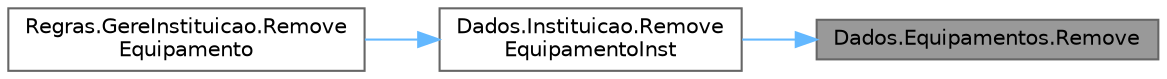 digraph "Dados.Equipamentos.Remove"
{
 // LATEX_PDF_SIZE
  bgcolor="transparent";
  edge [fontname=Helvetica,fontsize=10,labelfontname=Helvetica,labelfontsize=10];
  node [fontname=Helvetica,fontsize=10,shape=box,height=0.2,width=0.4];
  rankdir="RL";
  Node1 [id="Node000001",label="Dados.Equipamentos.Remove",height=0.2,width=0.4,color="gray40", fillcolor="grey60", style="filled", fontcolor="black",tooltip="Funcao que remove um determinado equipamento do dicionario de equipamentos."];
  Node1 -> Node2 [id="edge3_Node000001_Node000002",dir="back",color="steelblue1",style="solid",tooltip=" "];
  Node2 [id="Node000002",label="Dados.Instituicao.Remove\lEquipamentoInst",height=0.2,width=0.4,color="grey40", fillcolor="white", style="filled",URL="$class_dados_1_1_instituicao.html#ab3552544b70c74bf2920f3e2c074f7ee",tooltip="Funcao que remove um determinado equipamento na lista de equipamentos da instituicao."];
  Node2 -> Node3 [id="edge4_Node000002_Node000003",dir="back",color="steelblue1",style="solid",tooltip=" "];
  Node3 [id="Node000003",label="Regras.GereInstituicao.Remove\lEquipamento",height=0.2,width=0.4,color="grey40", fillcolor="white", style="filled",URL="$class_regras_1_1_gere_instituicao.html#ae715f889696d60df3a07f2efae33cbb2",tooltip="Funcao que remove um equipamento da instituicao."];
}
